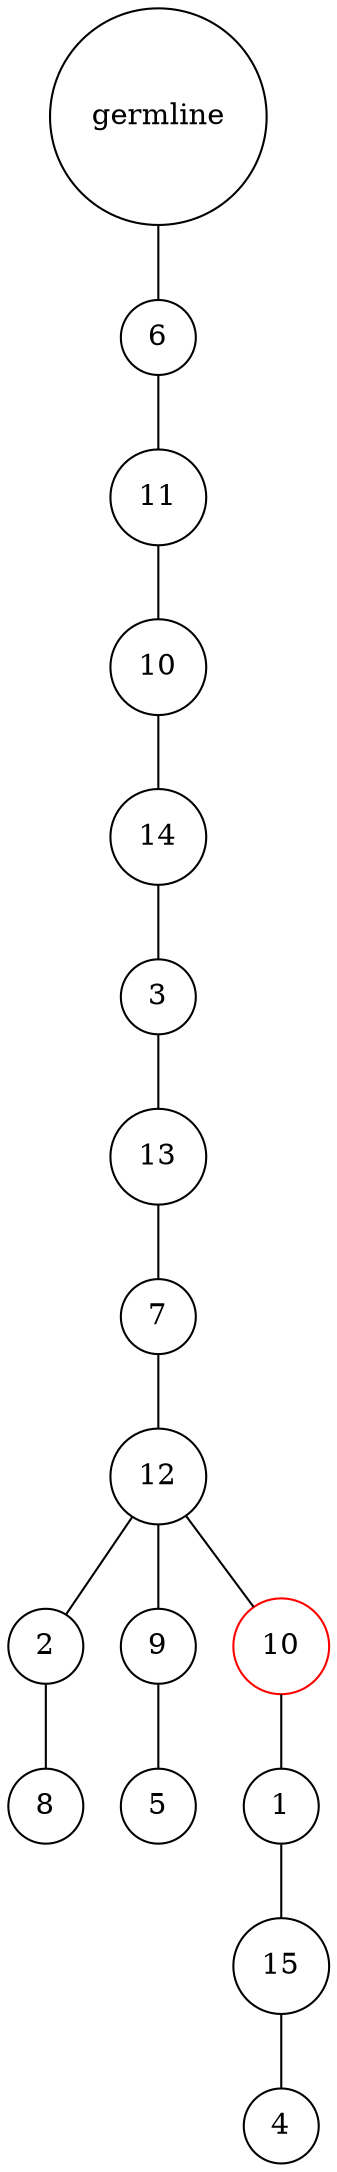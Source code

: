 graph {
	rankdir=UD;
	splines=line;
	node [shape=circle]
	"0x7f100b3e72b0" [label="germline"];
	"0x7f100b3e72e0" [label="6"];
	"0x7f100b3e72b0" -- "0x7f100b3e72e0" ;
	"0x7f100b3e7310" [label="11"];
	"0x7f100b3e72e0" -- "0x7f100b3e7310" ;
	"0x7f100b3e7340" [label="10"];
	"0x7f100b3e7310" -- "0x7f100b3e7340" ;
	"0x7f100b3e7370" [label="14"];
	"0x7f100b3e7340" -- "0x7f100b3e7370" ;
	"0x7f100b3e73a0" [label="3"];
	"0x7f100b3e7370" -- "0x7f100b3e73a0" ;
	"0x7f100b3e73d0" [label="13"];
	"0x7f100b3e73a0" -- "0x7f100b3e73d0" ;
	"0x7f100b3e7400" [label="7"];
	"0x7f100b3e73d0" -- "0x7f100b3e7400" ;
	"0x7f100b3e7430" [label="12"];
	"0x7f100b3e7400" -- "0x7f100b3e7430" ;
	"0x7f100b3e7460" [label="2"];
	"0x7f100b3e7430" -- "0x7f100b3e7460" ;
	"0x7f100b3e7490" [label="8"];
	"0x7f100b3e7460" -- "0x7f100b3e7490" ;
	"0x7f100b3e74c0" [label="9"];
	"0x7f100b3e7430" -- "0x7f100b3e74c0" ;
	"0x7f100b3e74f0" [label="5"];
	"0x7f100b3e74c0" -- "0x7f100b3e74f0" ;
	"0x7f100b3e7520" [label="10",color="red"];
	"0x7f100b3e7430" -- "0x7f100b3e7520" ;
	"0x7f100b3e7550" [label="1"];
	"0x7f100b3e7520" -- "0x7f100b3e7550" ;
	"0x7f100b3e7580" [label="15"];
	"0x7f100b3e7550" -- "0x7f100b3e7580" ;
	"0x7f100b3e75b0" [label="4"];
	"0x7f100b3e7580" -- "0x7f100b3e75b0" ;
}
